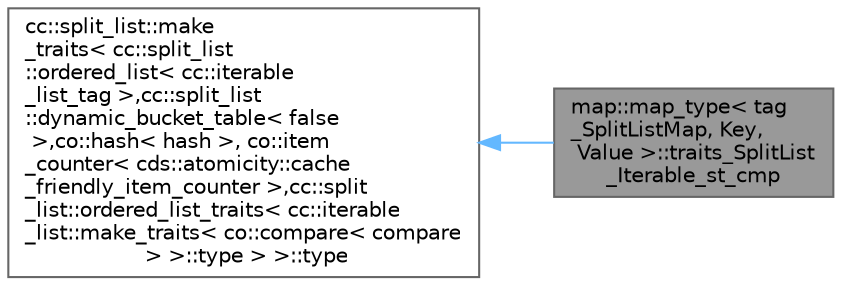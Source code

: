 digraph "map::map_type&lt; tag_SplitListMap, Key, Value &gt;::traits_SplitList_Iterable_st_cmp"
{
 // LATEX_PDF_SIZE
  bgcolor="transparent";
  edge [fontname=Helvetica,fontsize=10,labelfontname=Helvetica,labelfontsize=10];
  node [fontname=Helvetica,fontsize=10,shape=box,height=0.2,width=0.4];
  rankdir="LR";
  Node1 [id="Node000001",label="map::map_type\< tag\l_SplitListMap, Key,\l Value \>::traits_SplitList\l_Iterable_st_cmp",height=0.2,width=0.4,color="gray40", fillcolor="grey60", style="filled", fontcolor="black",tooltip=" "];
  Node2 -> Node1 [id="edge2_Node000001_Node000002",dir="back",color="steelblue1",style="solid",tooltip=" "];
  Node2 [id="Node000002",label="cc::split_list::make\l_traits\< cc::split_list\l::ordered_list\< cc::iterable\l_list_tag \>,cc::split_list\l::dynamic_bucket_table\< false\l \>,co::hash\< hash \>, co::item\l_counter\< cds::atomicity::cache\l_friendly_item_counter \>,cc::split\l_list::ordered_list_traits\< cc::iterable\l_list::make_traits\< co::compare\< compare\l \> \>::type \> \>::type",height=0.2,width=0.4,color="gray40", fillcolor="white", style="filled",tooltip=" "];
}
